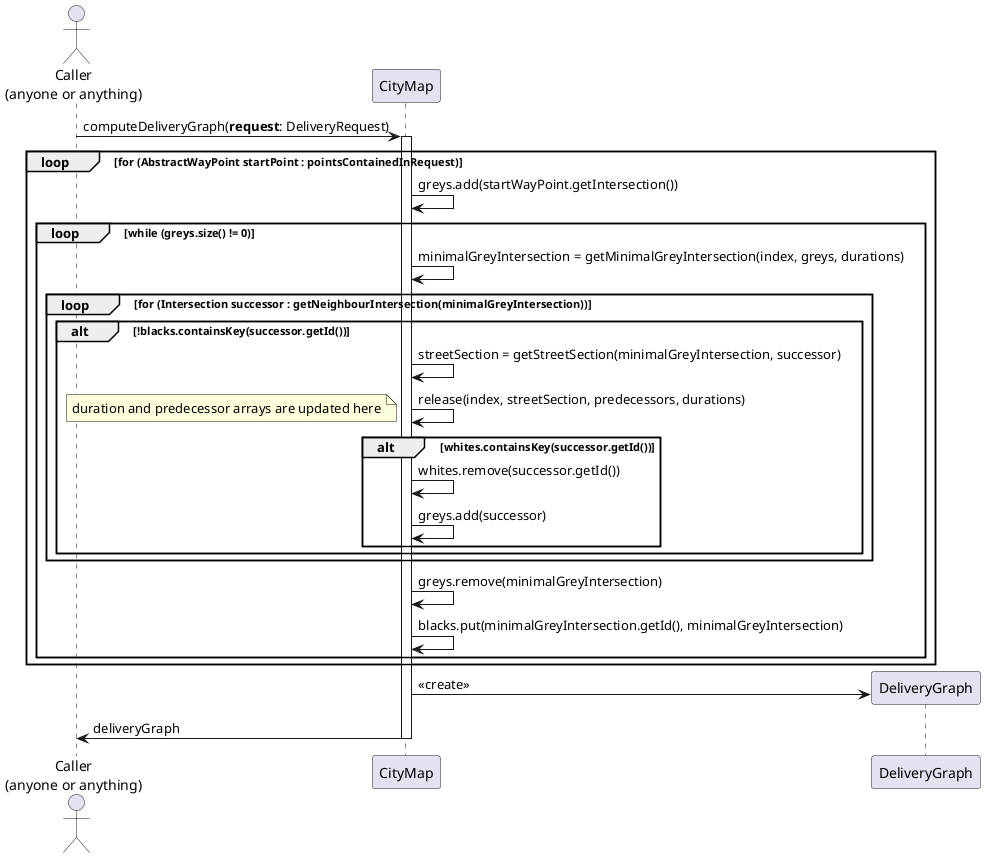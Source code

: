 @startuml
actor "Caller\n(anyone or anything)" as CPS
participant CityMap as CM
participant DeliveryGraph as DG


CPS -> CM : computeDeliveryGraph(**request**: DeliveryRequest)
activate CM
loop for (AbstractWayPoint startPoint : pointsContainedInRequest)
    CM -> CM : greys.add(startWayPoint.getIntersection())
    loop while (greys.size() != 0)
        CM -> CM : minimalGreyIntersection = getMinimalGreyIntersection(index, greys, durations)
        loop for (Intersection successor : getNeighbourIntersection(minimalGreyIntersection))
            alt !blacks.containsKey(successor.getId())
                CM -> CM : streetSection = getStreetSection(minimalGreyIntersection, successor)
                CM -> CM : release(index, streetSection, predecessors, durations)
                note left
                    duration and predecessor arrays are updated here
                end note
                alt whites.containsKey(successor.getId())
                    CM -> CM : whites.remove(successor.getId())
                    CM -> CM : greys.add(successor)
                end
            end
        end
        CM -> CM : greys.remove(minimalGreyIntersection)
        CM -> CM : blacks.put(minimalGreyIntersection.getId(), minimalGreyIntersection)
    end
end
create DG
CM -> DG : <<create>>
CPS <- CM : deliveryGraph
deactivate CM

@enduml